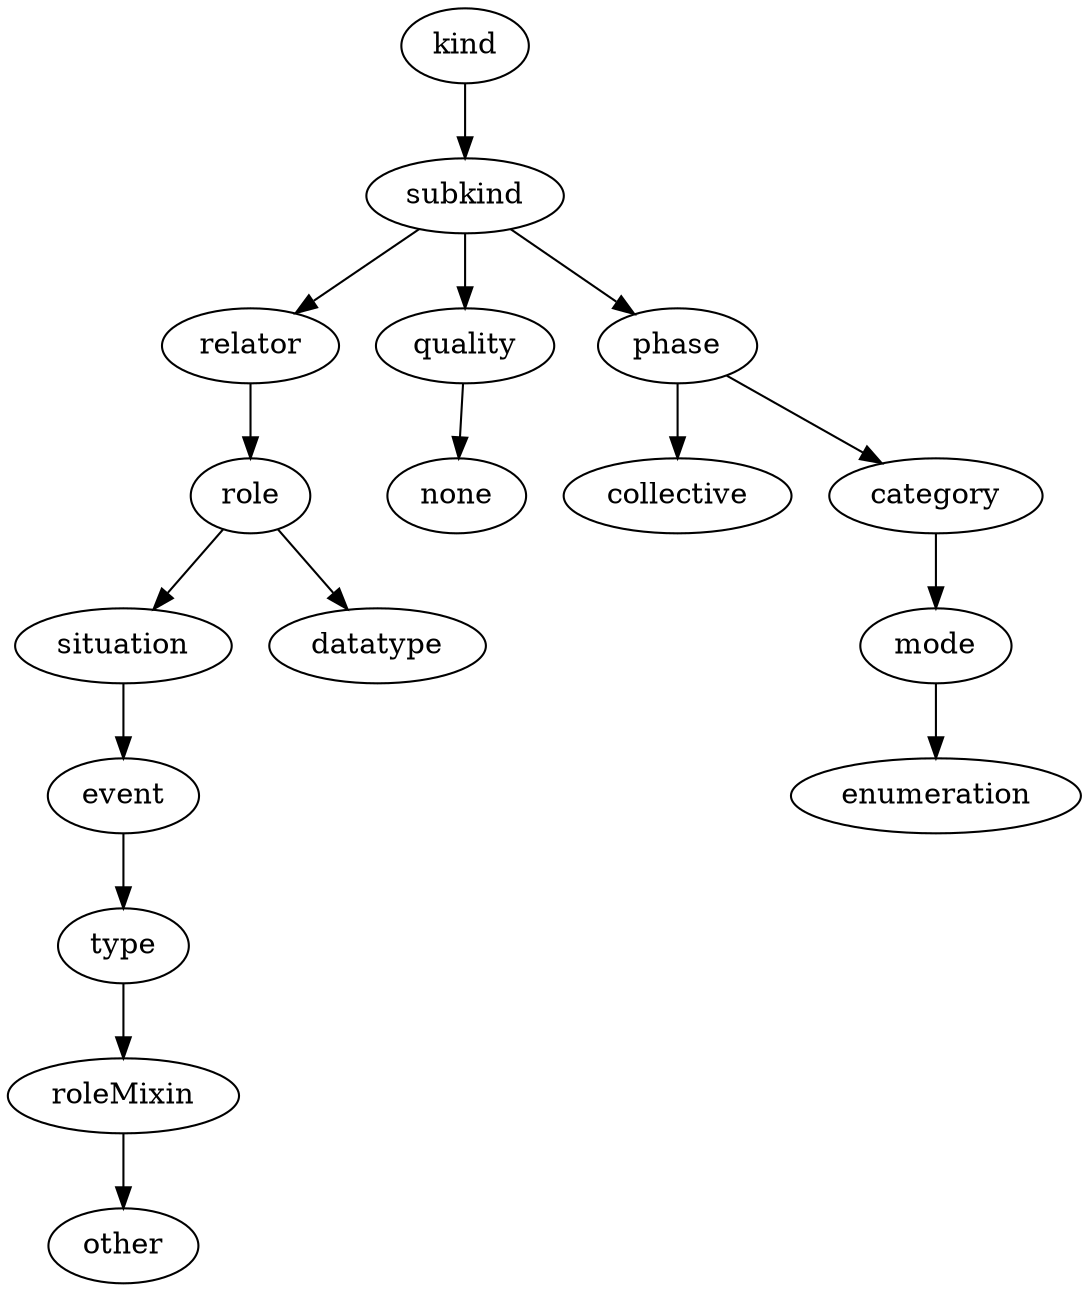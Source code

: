 strict digraph  {
kind;
subkind;
relator;
quality;
phase;
role;
situation;
datatype;
collective;
category;
event;
type;
roleMixin;
other;
mode;
none;
enumeration;
kind -> subkind;
subkind -> relator;
subkind -> quality;
subkind -> phase;
relator -> role;
quality -> none;
phase -> collective;
phase -> category;
role -> situation;
role -> datatype;
situation -> event;
category -> mode;
event -> type;
type -> roleMixin;
roleMixin -> other;
mode -> enumeration;
}
